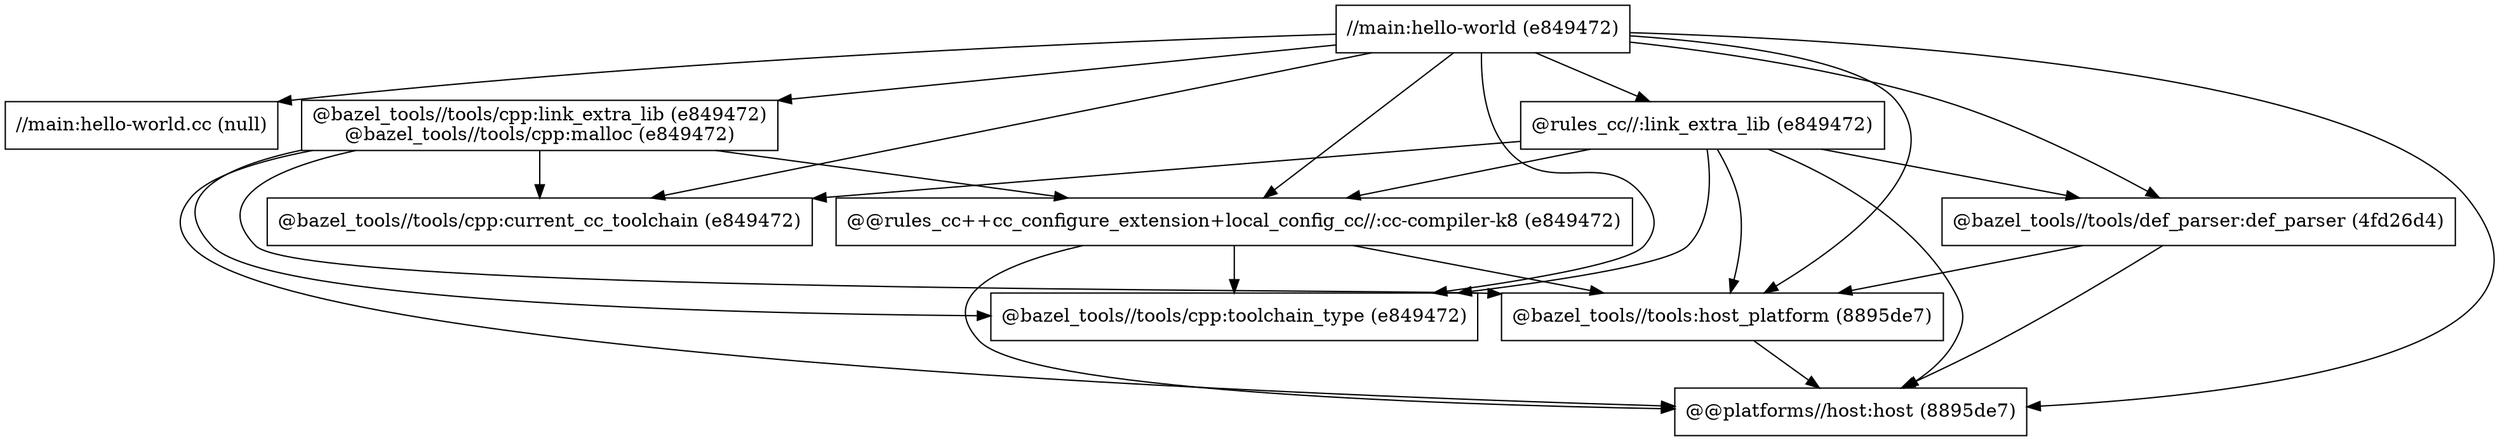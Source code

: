 digraph mygraph {
  node [shape=box];
  "//main:hello-world (e849472)"
  "//main:hello-world (e849472)" -> "//main:hello-world.cc (null)"
  "//main:hello-world (e849472)" -> "@bazel_tools//tools:host_platform (8895de7)"
  "//main:hello-world (e849472)" -> "@bazel_tools//tools/cpp:current_cc_toolchain (e849472)"
  "//main:hello-world (e849472)" -> "@bazel_tools//tools/cpp:link_extra_lib (e849472)\n@bazel_tools//tools/cpp:malloc (e849472)"
  "//main:hello-world (e849472)" -> "@bazel_tools//tools/cpp:toolchain_type (e849472)"
  "//main:hello-world (e849472)" -> "@bazel_tools//tools/def_parser:def_parser (4fd26d4)"
  "//main:hello-world (e849472)" -> "@@platforms//host:host (8895de7)"
  "//main:hello-world (e849472)" -> "@rules_cc//:link_extra_lib (e849472)"
  "//main:hello-world (e849472)" -> "@@rules_cc++cc_configure_extension+local_config_cc//:cc-compiler-k8 (e849472)"
  "@rules_cc//:link_extra_lib (e849472)"
  "@rules_cc//:link_extra_lib (e849472)" -> "@bazel_tools//tools:host_platform (8895de7)"
  "@rules_cc//:link_extra_lib (e849472)" -> "@bazel_tools//tools/cpp:current_cc_toolchain (e849472)"
  "@rules_cc//:link_extra_lib (e849472)" -> "@bazel_tools//tools/cpp:toolchain_type (e849472)"
  "@rules_cc//:link_extra_lib (e849472)" -> "@bazel_tools//tools/def_parser:def_parser (4fd26d4)"
  "@rules_cc//:link_extra_lib (e849472)" -> "@@platforms//host:host (8895de7)"
  "@rules_cc//:link_extra_lib (e849472)" -> "@@rules_cc++cc_configure_extension+local_config_cc//:cc-compiler-k8 (e849472)"
  "@bazel_tools//tools/def_parser:def_parser (4fd26d4)"
  "@bazel_tools//tools/def_parser:def_parser (4fd26d4)" -> "@bazel_tools//tools:host_platform (8895de7)"
  "@bazel_tools//tools/def_parser:def_parser (4fd26d4)" -> "@@platforms//host:host (8895de7)"
  "@bazel_tools//tools/cpp:link_extra_lib (e849472)\n@bazel_tools//tools/cpp:malloc (e849472)"
  "@bazel_tools//tools/cpp:link_extra_lib (e849472)\n@bazel_tools//tools/cpp:malloc (e849472)" -> "@bazel_tools//tools:host_platform (8895de7)"
  "@bazel_tools//tools/cpp:link_extra_lib (e849472)\n@bazel_tools//tools/cpp:malloc (e849472)" -> "@bazel_tools//tools/cpp:current_cc_toolchain (e849472)"
  "@bazel_tools//tools/cpp:link_extra_lib (e849472)\n@bazel_tools//tools/cpp:malloc (e849472)" -> "@bazel_tools//tools/cpp:toolchain_type (e849472)"
  "@bazel_tools//tools/cpp:link_extra_lib (e849472)\n@bazel_tools//tools/cpp:malloc (e849472)" -> "@@platforms//host:host (8895de7)"
  "@bazel_tools//tools/cpp:link_extra_lib (e849472)\n@bazel_tools//tools/cpp:malloc (e849472)" -> "@@rules_cc++cc_configure_extension+local_config_cc//:cc-compiler-k8 (e849472)"
  "@@rules_cc++cc_configure_extension+local_config_cc//:cc-compiler-k8 (e849472)"
  "@@rules_cc++cc_configure_extension+local_config_cc//:cc-compiler-k8 (e849472)" -> "@bazel_tools//tools:host_platform (8895de7)"
  "@@rules_cc++cc_configure_extension+local_config_cc//:cc-compiler-k8 (e849472)" -> "@bazel_tools//tools/cpp:toolchain_type (e849472)"
  "@@rules_cc++cc_configure_extension+local_config_cc//:cc-compiler-k8 (e849472)" -> "@@platforms//host:host (8895de7)"
  "@bazel_tools//tools/cpp:toolchain_type (e849472)"
  "@bazel_tools//tools/cpp:current_cc_toolchain (e849472)"
  "@bazel_tools//tools:host_platform (8895de7)"
  "@bazel_tools//tools:host_platform (8895de7)" -> "@@platforms//host:host (8895de7)"
  "@@platforms//host:host (8895de7)"
  "//main:hello-world.cc (null)"
}

